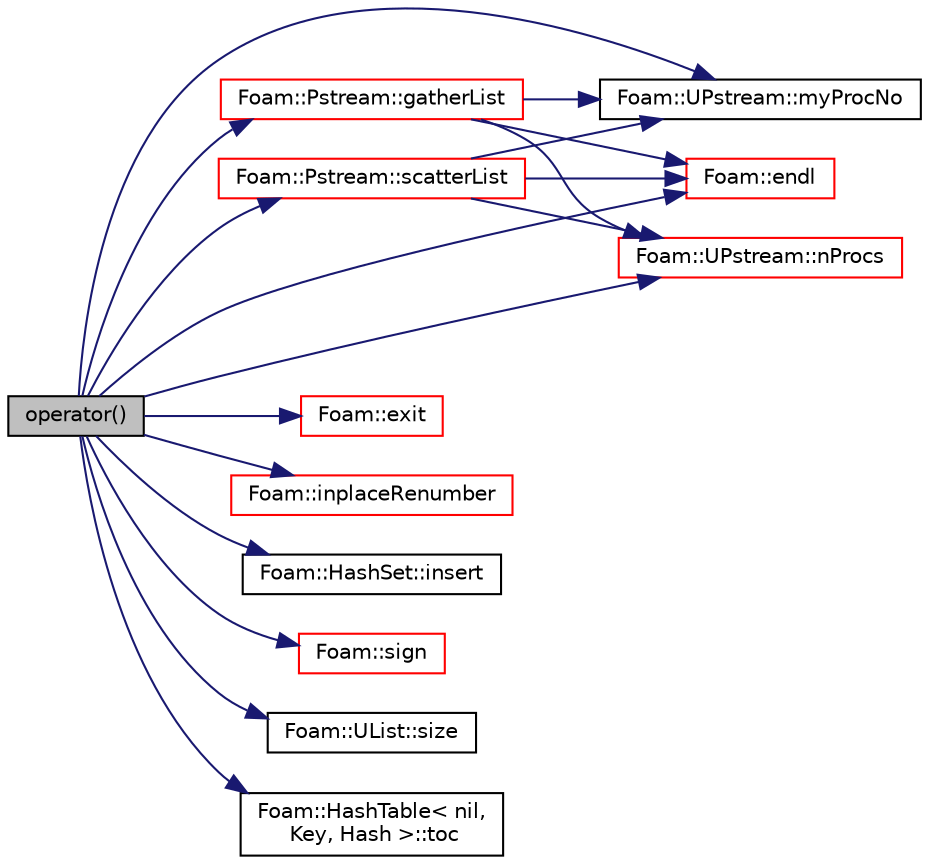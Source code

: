 digraph "operator()"
{
  bgcolor="transparent";
  edge [fontname="Helvetica",fontsize="10",labelfontname="Helvetica",labelfontsize="10"];
  node [fontname="Helvetica",fontsize="10",shape=record];
  rankdir="LR";
  Node1 [label="operator()",height=0.2,width=0.4,color="black", fillcolor="grey75", style="filled", fontcolor="black"];
  Node1 -> Node2 [color="midnightblue",fontsize="10",style="solid",fontname="Helvetica"];
  Node2 [label="Foam::endl",height=0.2,width=0.4,color="red",URL="$a10909.html#a2db8fe02a0d3909e9351bb4275b23ce4",tooltip="Add newline and flush stream. "];
  Node1 -> Node3 [color="midnightblue",fontsize="10",style="solid",fontname="Helvetica"];
  Node3 [label="Foam::exit",height=0.2,width=0.4,color="red",URL="$a10909.html#a06ca7250d8e89caf05243ec094843642"];
  Node1 -> Node4 [color="midnightblue",fontsize="10",style="solid",fontname="Helvetica"];
  Node4 [label="Foam::Pstream::gatherList",height=0.2,width=0.4,color="red",URL="$a02066.html#afbdf64fb42cd760690d51a9a321792d9",tooltip="Gather data but keep individual values separate. "];
  Node4 -> Node5 [color="midnightblue",fontsize="10",style="solid",fontname="Helvetica"];
  Node5 [label="Foam::UPstream::nProcs",height=0.2,width=0.4,color="red",URL="$a02878.html#aada0e04d8127eda8ee95be0772754a4f",tooltip="Number of processes in parallel run. "];
  Node4 -> Node6 [color="midnightblue",fontsize="10",style="solid",fontname="Helvetica"];
  Node6 [label="Foam::UPstream::myProcNo",height=0.2,width=0.4,color="black",URL="$a02878.html#afc74d89573de32a3032c916f8cdd1733",tooltip="Number of this process (starting from masterNo() = 0) "];
  Node4 -> Node2 [color="midnightblue",fontsize="10",style="solid",fontname="Helvetica"];
  Node1 -> Node7 [color="midnightblue",fontsize="10",style="solid",fontname="Helvetica"];
  Node7 [label="Foam::inplaceRenumber",height=0.2,width=0.4,color="red",URL="$a10909.html#a9b337312524f331043d60cc58a96a5e1",tooltip="Inplace renumber the values of a list. "];
  Node1 -> Node8 [color="midnightblue",fontsize="10",style="solid",fontname="Helvetica"];
  Node8 [label="Foam::HashSet::insert",height=0.2,width=0.4,color="black",URL="$a00999.html#a49f0753d9652681fc3a81f59951a0ad7",tooltip="Insert a new entry. "];
  Node1 -> Node6 [color="midnightblue",fontsize="10",style="solid",fontname="Helvetica"];
  Node1 -> Node5 [color="midnightblue",fontsize="10",style="solid",fontname="Helvetica"];
  Node1 -> Node9 [color="midnightblue",fontsize="10",style="solid",fontname="Helvetica"];
  Node9 [label="Foam::Pstream::scatterList",height=0.2,width=0.4,color="red",URL="$a02066.html#a23c38ee54f04c9d53a327db9edbdb7f0",tooltip="Scatter data. Reverse of gatherList. "];
  Node9 -> Node5 [color="midnightblue",fontsize="10",style="solid",fontname="Helvetica"];
  Node9 -> Node6 [color="midnightblue",fontsize="10",style="solid",fontname="Helvetica"];
  Node9 -> Node2 [color="midnightblue",fontsize="10",style="solid",fontname="Helvetica"];
  Node1 -> Node10 [color="midnightblue",fontsize="10",style="solid",fontname="Helvetica"];
  Node10 [label="Foam::sign",height=0.2,width=0.4,color="red",URL="$a10909.html#a221fd301d6c49c5bd4a6c0f5ccb893b2"];
  Node1 -> Node11 [color="midnightblue",fontsize="10",style="solid",fontname="Helvetica"];
  Node11 [label="Foam::UList::size",height=0.2,width=0.4,color="black",URL="$a02847.html#a723361dc2020160f5492e8fe2d09fa44",tooltip="Return the number of elements in the UList. "];
  Node1 -> Node12 [color="midnightblue",fontsize="10",style="solid",fontname="Helvetica"];
  Node12 [label="Foam::HashTable\< nil,\l Key, Hash \>::toc",height=0.2,width=0.4,color="black",URL="$a01001.html#a76b765c869311659d0868ce0e0200884",tooltip="Return the table of contents. "];
}
